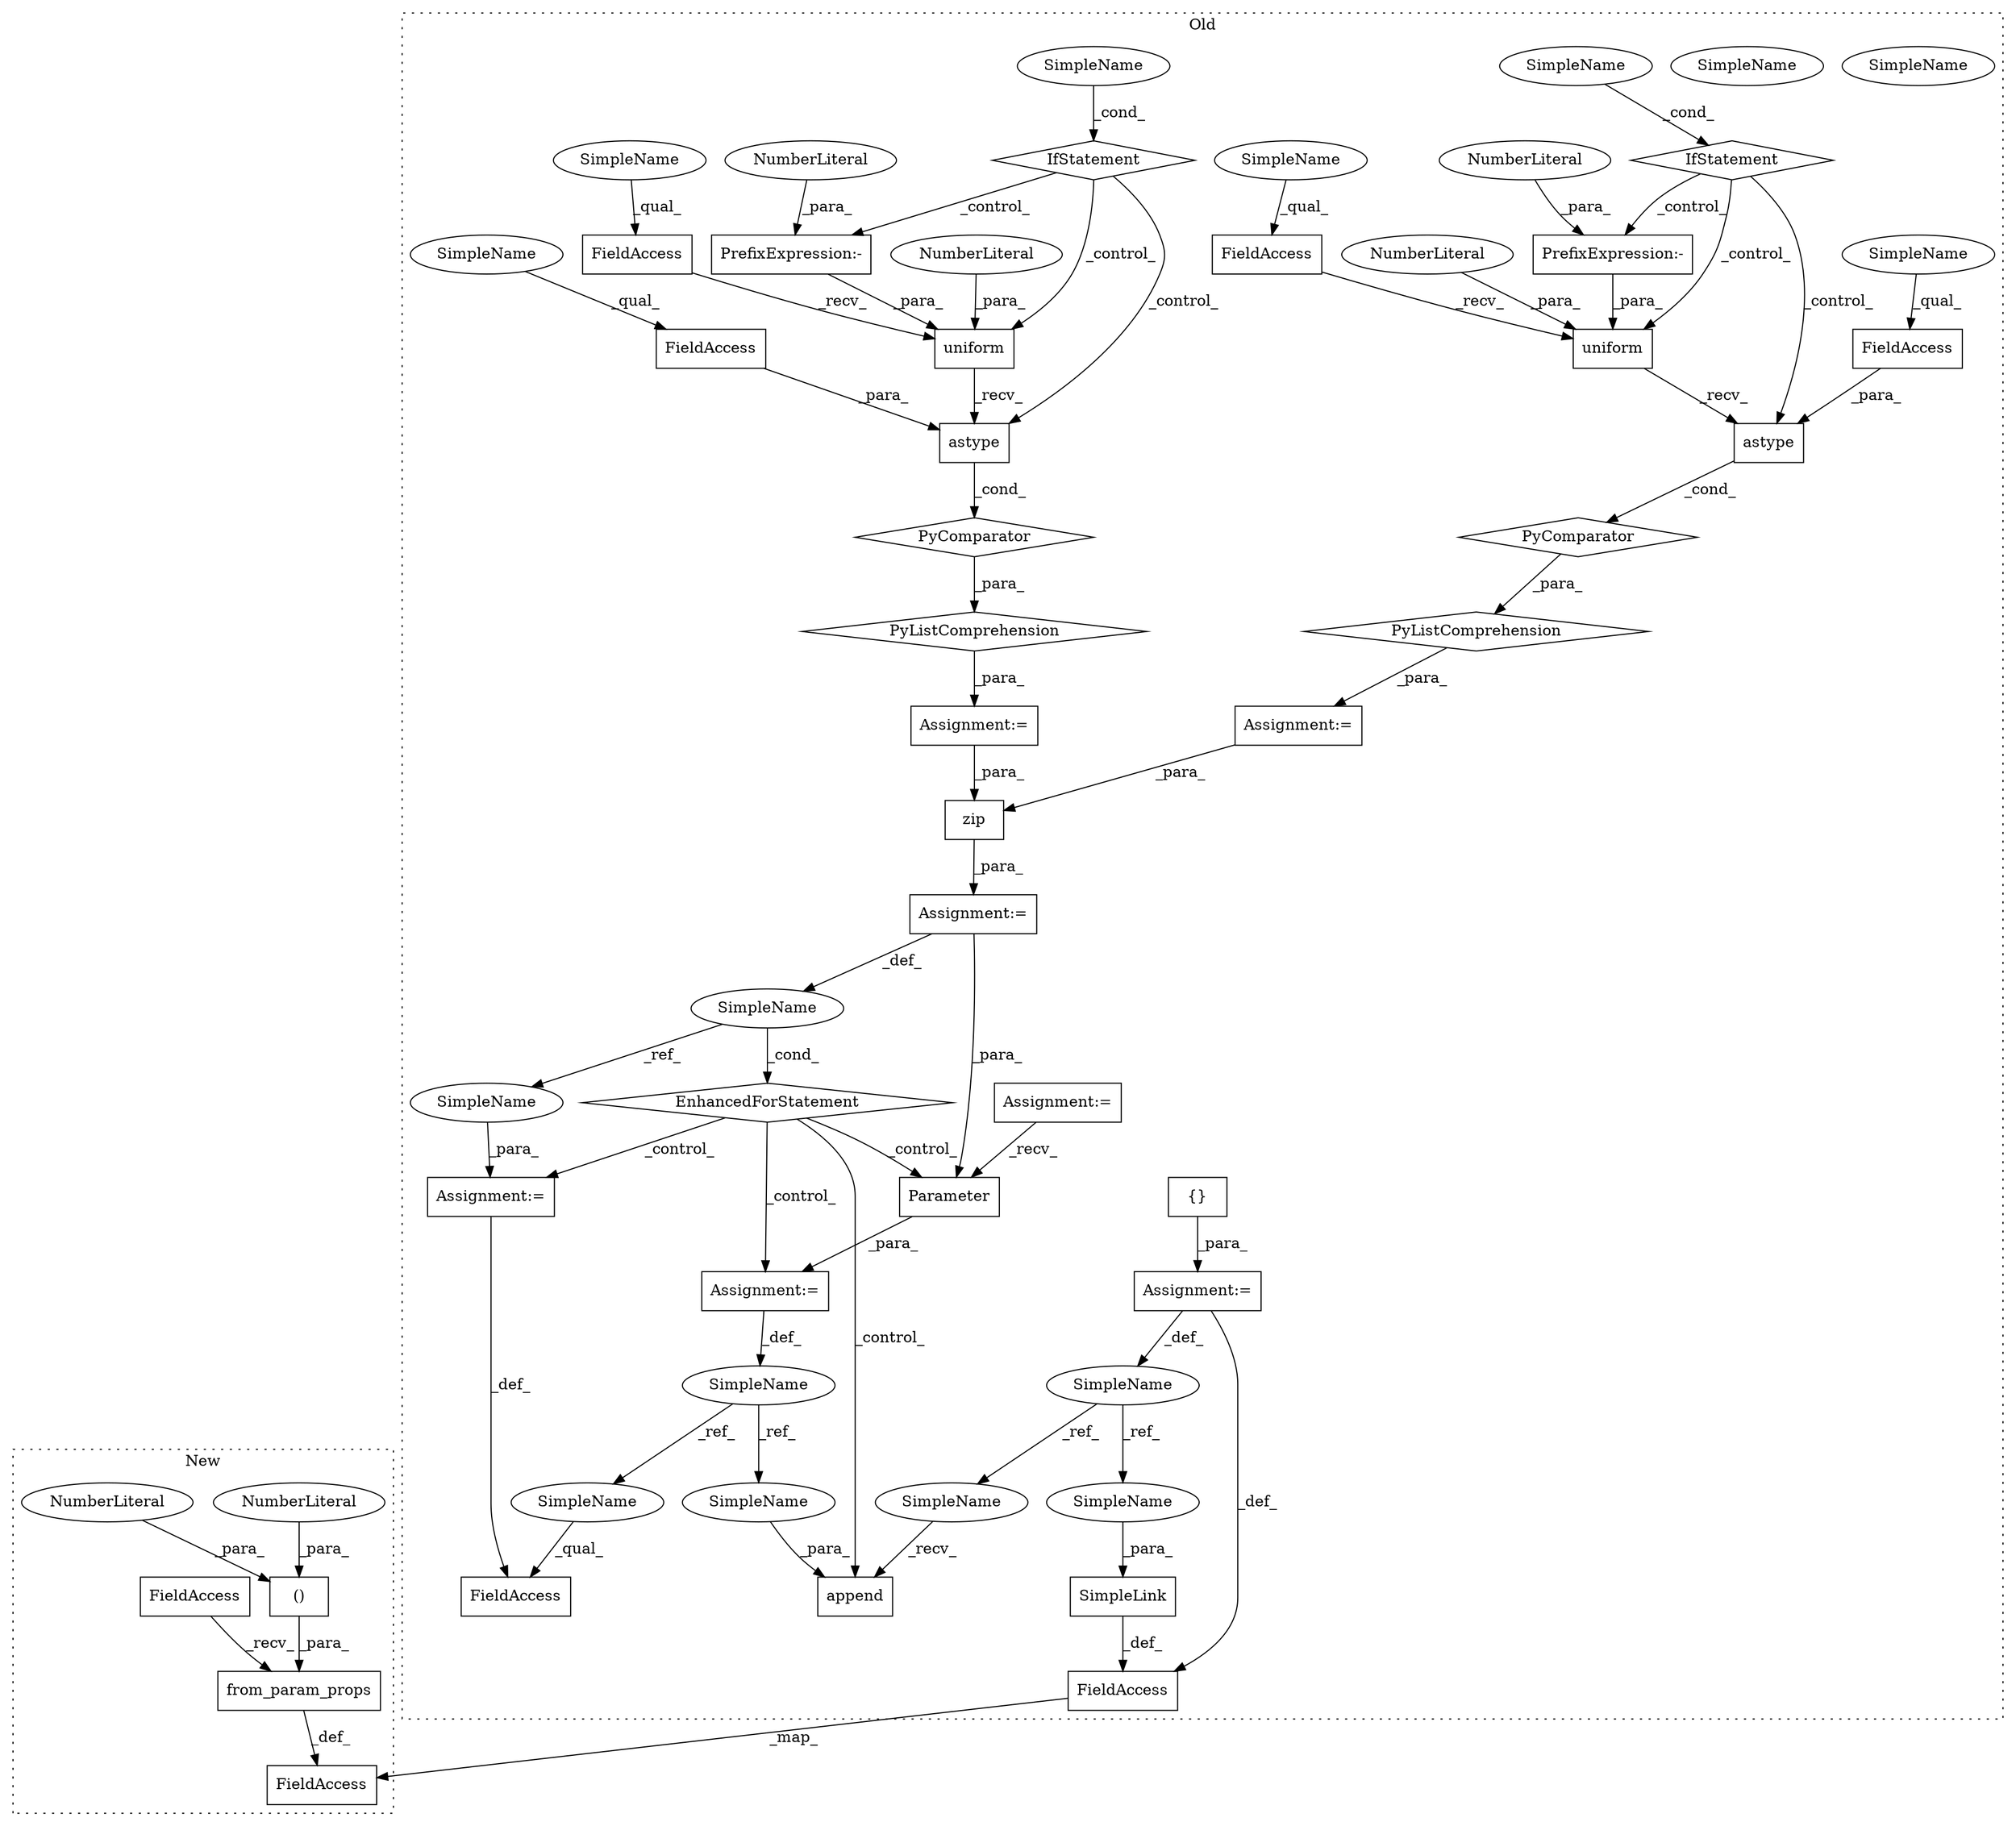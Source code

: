 digraph G {
subgraph cluster0 {
1 [label="astype" a="32" s="1435,1455" l="7,1" shape="box"];
3 [label="zip" a="32" s="1668,1682" l="4,1" shape="box"];
7 [label="uniform" a="32" s="1399,1432" l="8,2" shape="box"];
8 [label="NumberLiteral" a="34" s="1410" l="1" shape="ellipse"];
9 [label="EnhancedForStatement" a="70" s="1584,1683" l="69,2" shape="diamond"];
10 [label="SimpleName" a="42" s="1547" l="5" shape="ellipse"];
11 [label="PyListComprehension" a="109" s="1386" l="174" shape="diamond"];
12 [label="PrefixExpression:-" a="38" s="1216" l="1" shape="box"];
13 [label="NumberLiteral" a="34" s="1217" l="1" shape="ellipse"];
14 [label="SimpleName" a="42" s="1356" l="5" shape="ellipse"];
15 [label="uniform" a="32" s="1208,1241" l="8,2" shape="box"];
16 [label="NumberLiteral" a="34" s="1219" l="1" shape="ellipse"];
17 [label="PrefixExpression:-" a="38" s="1407" l="1" shape="box"];
18 [label="NumberLiteral" a="34" s="1408" l="1" shape="ellipse"];
19 [label="PyListComprehension" a="109" s="1195" l="174" shape="diamond"];
20 [label="PyComparator" a="113" s="1323" l="38" shape="diamond"];
21 [label="SimpleName" a="42" s="1661" l="4" shape="ellipse"];
22 [label="append" a="32" s="1759,1771" l="7,1" shape="box"];
23 [label="{}" a="4" s="1576" l="2" shape="box"];
24 [label="PyComparator" a="113" s="1514" l="38" shape="diamond"];
25 [label="SimpleName" a="42" s="1693" l="5" shape="ellipse"];
26 [label="FieldAccess" a="22" s="1729" l="10" shape="box"];
27 [label="FieldAccess" a="22" s="1442" l="13" shape="box"];
28 [label="FieldAccess" a="22" s="1386" l="12" shape="box"];
29 [label="FieldAccess" a="22" s="1195" l="12" shape="box"];
30 [label="FieldAccess" a="22" s="1251" l="13" shape="box"];
32 [label="SimpleLink" a="32" s="1796,1813" l="11,1" shape="box"];
33 [label="Parameter" a="32" s="1707,1720" l="10,1" shape="box"];
34 [label="IfStatement" a="25" s="1323" l="38" shape="diamond"];
35 [label="SimpleName" a="42" s="1560" l="6" shape="ellipse"];
36 [label="IfStatement" a="25" s="1514" l="38" shape="diamond"];
37 [label="Assignment:=" a="7" s="1374" l="12" shape="box"];
38 [label="Assignment:=" a="7" s="1584,1683" l="69,2" shape="box"];
39 [label="Assignment:=" a="7" s="1739" l="1" shape="box"];
40 [label="Assignment:=" a="7" s="1183" l="12" shape="box"];
41 [label="Assignment:=" a="7" s="1566" l="1" shape="box"];
42 [label="astype" a="32" s="1244,1264" l="7,1" shape="box"];
43 [label="Assignment:=" a="7" s="1698" l="1" shape="box"];
44 [label="Assignment:=" a="7" s="1103" l="7" shape="box"];
45 [label="FieldAccess" a="22" s="1784" l="11" shape="box"];
47 [label="SimpleName" a="42" s="1386" l="5" shape="ellipse"];
48 [label="SimpleName" a="42" s="1442" l="5" shape="ellipse"];
49 [label="SimpleName" a="42" s="1251" l="5" shape="ellipse"];
50 [label="SimpleName" a="42" s="1195" l="5" shape="ellipse"];
51 [label="SimpleName" a="42" s="1547" l="5" shape="ellipse"];
52 [label="SimpleName" a="42" s="1356" l="5" shape="ellipse"];
53 [label="SimpleName" a="42" s="1807" l="6" shape="ellipse"];
54 [label="SimpleName" a="42" s="1752" l="6" shape="ellipse"];
55 [label="SimpleName" a="42" s="1740" l="4" shape="ellipse"];
56 [label="SimpleName" a="42" s="1766" l="5" shape="ellipse"];
57 [label="SimpleName" a="42" s="1729" l="5" shape="ellipse"];
label = "Old";
style="dotted";
}
subgraph cluster1 {
2 [label="from_param_props" a="32" s="832,943" l="26,2" shape="box"];
4 [label="()" a="106" s="858" l="85" shape="box"];
5 [label="NumberLiteral" a="34" s="859" l="1" shape="ellipse"];
6 [label="NumberLiteral" a="34" s="873" l="1" shape="ellipse"];
31 [label="FieldAccess" a="22" s="811" l="20" shape="box"];
46 [label="FieldAccess" a="22" s="799" l="11" shape="box"];
label = "New";
style="dotted";
}
1 -> 24 [label="_cond_"];
2 -> 46 [label="_def_"];
3 -> 38 [label="_para_"];
4 -> 2 [label="_para_"];
5 -> 4 [label="_para_"];
6 -> 4 [label="_para_"];
7 -> 1 [label="_recv_"];
8 -> 7 [label="_para_"];
9 -> 39 [label="_control_"];
9 -> 22 [label="_control_"];
9 -> 33 [label="_control_"];
9 -> 43 [label="_control_"];
11 -> 37 [label="_para_"];
12 -> 15 [label="_para_"];
13 -> 12 [label="_para_"];
15 -> 42 [label="_recv_"];
16 -> 15 [label="_para_"];
17 -> 7 [label="_para_"];
18 -> 17 [label="_para_"];
19 -> 40 [label="_para_"];
20 -> 19 [label="_para_"];
21 -> 55 [label="_ref_"];
21 -> 9 [label="_cond_"];
23 -> 41 [label="_para_"];
24 -> 11 [label="_para_"];
25 -> 57 [label="_ref_"];
25 -> 56 [label="_ref_"];
27 -> 1 [label="_para_"];
28 -> 7 [label="_recv_"];
29 -> 15 [label="_recv_"];
30 -> 42 [label="_para_"];
31 -> 2 [label="_recv_"];
32 -> 45 [label="_def_"];
33 -> 43 [label="_para_"];
34 -> 12 [label="_control_"];
34 -> 42 [label="_control_"];
34 -> 15 [label="_control_"];
35 -> 54 [label="_ref_"];
35 -> 53 [label="_ref_"];
36 -> 17 [label="_control_"];
36 -> 7 [label="_control_"];
36 -> 1 [label="_control_"];
37 -> 3 [label="_para_"];
38 -> 21 [label="_def_"];
38 -> 33 [label="_para_"];
39 -> 26 [label="_def_"];
40 -> 3 [label="_para_"];
41 -> 45 [label="_def_"];
41 -> 35 [label="_def_"];
42 -> 20 [label="_cond_"];
43 -> 25 [label="_def_"];
44 -> 33 [label="_recv_"];
45 -> 46 [label="_map_"];
47 -> 28 [label="_qual_"];
48 -> 27 [label="_qual_"];
49 -> 30 [label="_qual_"];
50 -> 29 [label="_qual_"];
51 -> 36 [label="_cond_"];
52 -> 34 [label="_cond_"];
53 -> 32 [label="_para_"];
54 -> 22 [label="_recv_"];
55 -> 39 [label="_para_"];
56 -> 22 [label="_para_"];
57 -> 26 [label="_qual_"];
}
